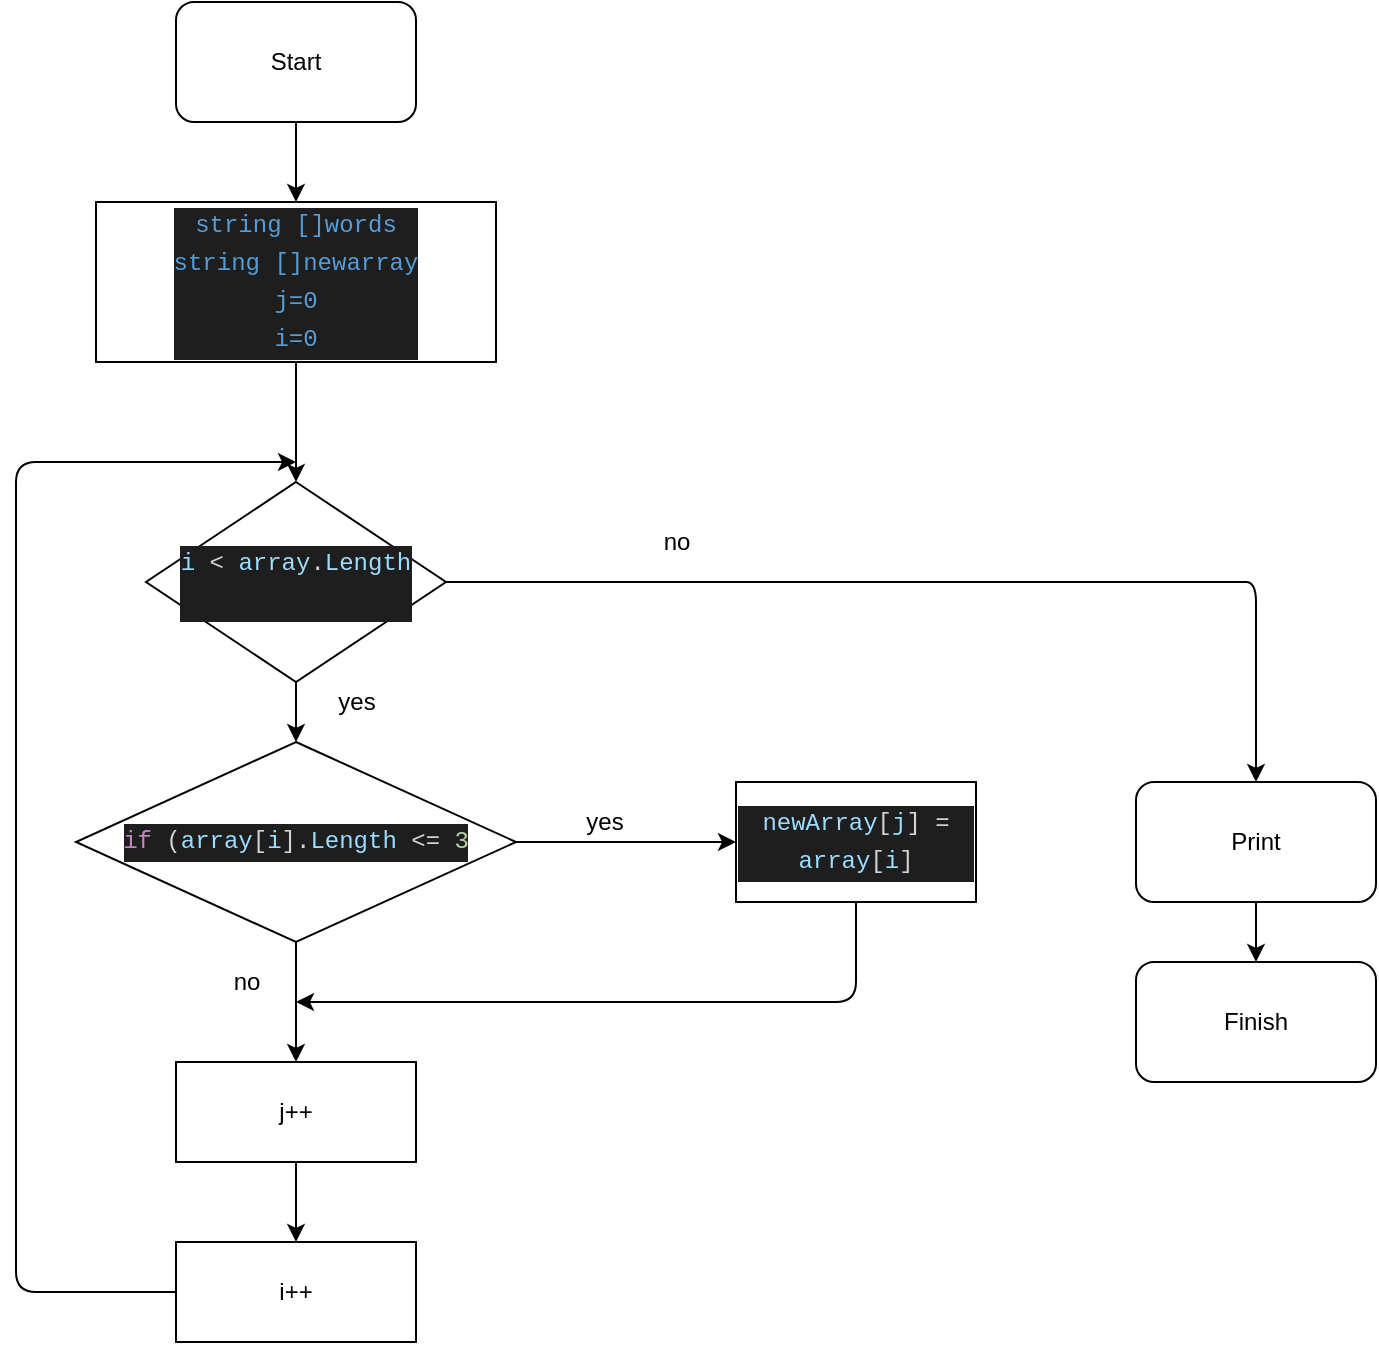 <mxfile>
    <diagram id="PMF5AvMhpT-oNo7BveAY" name="Страница 1">
        <mxGraphModel dx="564" dy="298" grid="1" gridSize="10" guides="1" tooltips="1" connect="1" arrows="1" fold="1" page="1" pageScale="1" pageWidth="827" pageHeight="1169" math="0" shadow="0">
            <root>
                <mxCell id="0"/>
                <mxCell id="1" parent="0"/>
                <mxCell id="4" value="" style="edgeStyle=none;html=1;" parent="1" source="2" edge="1">
                    <mxGeometry relative="1" as="geometry">
                        <mxPoint x="260" y="130" as="targetPoint"/>
                    </mxGeometry>
                </mxCell>
                <mxCell id="2" value="Start" style="rounded=1;whiteSpace=wrap;html=1;" parent="1" vertex="1">
                    <mxGeometry x="200" y="30" width="120" height="60" as="geometry"/>
                </mxCell>
                <mxCell id="7" value="" style="edgeStyle=none;html=1;" parent="1" source="5" edge="1">
                    <mxGeometry relative="1" as="geometry">
                        <mxPoint x="260" y="270" as="targetPoint"/>
                    </mxGeometry>
                </mxCell>
                <mxCell id="5" value="&lt;div style=&quot;background-color: rgb(30 , 30 , 30) ; font-family: &amp;#34;consolas&amp;#34; , &amp;#34;courier new&amp;#34; , monospace ; line-height: 19px&quot;&gt;&lt;font color=&quot;#569cd6&quot; style=&quot;font-size: 12px&quot;&gt;string []words&lt;/font&gt;&lt;/div&gt;&lt;div style=&quot;background-color: rgb(30 , 30 , 30) ; font-family: &amp;#34;consolas&amp;#34; , &amp;#34;courier new&amp;#34; , monospace ; line-height: 19px&quot;&gt;&lt;font color=&quot;#569cd6&quot; style=&quot;font-size: 12px&quot;&gt;string []newarray&lt;/font&gt;&lt;/div&gt;&lt;div style=&quot;background-color: rgb(30 , 30 , 30) ; font-family: &amp;#34;consolas&amp;#34; , &amp;#34;courier new&amp;#34; , monospace ; line-height: 19px&quot;&gt;&lt;font color=&quot;#569cd6&quot; style=&quot;font-size: 12px&quot;&gt;j=0&lt;/font&gt;&lt;/div&gt;&lt;div style=&quot;background-color: rgb(30 , 30 , 30) ; font-family: &amp;#34;consolas&amp;#34; , &amp;#34;courier new&amp;#34; , monospace ; line-height: 19px&quot;&gt;&lt;font color=&quot;#569cd6&quot; style=&quot;font-size: 12px&quot;&gt;i=0&lt;/font&gt;&lt;/div&gt;" style="rounded=0;whiteSpace=wrap;html=1;" parent="1" vertex="1">
                    <mxGeometry x="160" y="130" width="200" height="80" as="geometry"/>
                </mxCell>
                <mxCell id="10" value="" style="edgeStyle=none;html=1;" parent="1" source="8" target="9" edge="1">
                    <mxGeometry relative="1" as="geometry"/>
                </mxCell>
                <mxCell id="12" value="" style="edgeStyle=none;html=1;" parent="1" source="8" target="11" edge="1">
                    <mxGeometry relative="1" as="geometry"/>
                </mxCell>
                <mxCell id="8" value="&lt;div style=&quot;color: rgb(212 , 212 , 212) ; background-color: rgb(30 , 30 , 30) ; font-family: &amp;#34;consolas&amp;#34; , &amp;#34;courier new&amp;#34; , monospace ; line-height: 19px&quot;&gt;&lt;span style=&quot;color: #c586c0&quot;&gt;if&lt;/span&gt; (&lt;span style=&quot;color: #9cdcfe&quot;&gt;array&lt;/span&gt;[&lt;span style=&quot;color: #9cdcfe&quot;&gt;i&lt;/span&gt;].&lt;span style=&quot;color: #9cdcfe&quot;&gt;Length&lt;/span&gt; &amp;lt;= &lt;span style=&quot;color: #b5cea8&quot;&gt;3&lt;/span&gt;&lt;/div&gt;" style="rhombus;whiteSpace=wrap;html=1;" parent="1" vertex="1">
                    <mxGeometry x="150" y="400" width="220" height="100" as="geometry"/>
                </mxCell>
                <mxCell id="31" value="" style="edgeStyle=none;html=1;fontSize=12;" parent="1" source="9" edge="1">
                    <mxGeometry relative="1" as="geometry">
                        <mxPoint x="260" y="530" as="targetPoint"/>
                        <Array as="points">
                            <mxPoint x="540" y="530"/>
                        </Array>
                    </mxGeometry>
                </mxCell>
                <mxCell id="9" value="&lt;div style=&quot;color: rgb(212 , 212 , 212) ; background-color: rgb(30 , 30 , 30) ; font-family: &amp;#34;consolas&amp;#34; , &amp;#34;courier new&amp;#34; , monospace ; line-height: 19px&quot;&gt;&lt;span style=&quot;color: #9cdcfe&quot;&gt;newArray&lt;/span&gt;[&lt;span style=&quot;color: #9cdcfe&quot;&gt;j&lt;/span&gt;] = &lt;span style=&quot;color: #9cdcfe&quot;&gt;array&lt;/span&gt;[&lt;span style=&quot;color: #9cdcfe&quot;&gt;i&lt;/span&gt;]&lt;/div&gt;" style="whiteSpace=wrap;html=1;" parent="1" vertex="1">
                    <mxGeometry x="480" y="420" width="120" height="60" as="geometry"/>
                </mxCell>
                <mxCell id="28" value="" style="edgeStyle=none;html=1;fontSize=12;" parent="1" source="11" target="27" edge="1">
                    <mxGeometry relative="1" as="geometry"/>
                </mxCell>
                <mxCell id="11" value="j++" style="whiteSpace=wrap;html=1;" parent="1" vertex="1">
                    <mxGeometry x="200" y="560" width="120" height="50" as="geometry"/>
                </mxCell>
                <mxCell id="13" value="yes" style="text;html=1;align=center;verticalAlign=middle;resizable=0;points=[];autosize=1;strokeColor=none;fillColor=none;" parent="1" vertex="1">
                    <mxGeometry x="399" y="430" width="30" height="20" as="geometry"/>
                </mxCell>
                <mxCell id="15" value="no" style="text;html=1;align=center;verticalAlign=middle;resizable=0;points=[];autosize=1;strokeColor=none;fillColor=none;" parent="1" vertex="1">
                    <mxGeometry x="220" y="510" width="30" height="20" as="geometry"/>
                </mxCell>
                <mxCell id="20" style="edgeStyle=none;html=1;exitX=0.5;exitY=0;exitDx=0;exitDy=0;fontSize=12;" parent="1" source="17" edge="1">
                    <mxGeometry relative="1" as="geometry">
                        <mxPoint x="260" y="270" as="targetPoint"/>
                    </mxGeometry>
                </mxCell>
                <mxCell id="22" value="" style="edgeStyle=none;html=1;fontSize=12;" parent="1" source="17" target="8" edge="1">
                    <mxGeometry relative="1" as="geometry"/>
                </mxCell>
                <mxCell id="38" style="edgeStyle=none;html=1;exitX=1;exitY=0.5;exitDx=0;exitDy=0;fontSize=12;" parent="1" source="17" edge="1">
                    <mxGeometry relative="1" as="geometry">
                        <mxPoint x="740" y="420" as="targetPoint"/>
                        <Array as="points">
                            <mxPoint x="720" y="320"/>
                            <mxPoint x="740" y="320"/>
                        </Array>
                    </mxGeometry>
                </mxCell>
                <mxCell id="17" value="&lt;div style=&quot;color: rgb(212 , 212 , 212) ; background-color: rgb(30 , 30 , 30) ; font-family: &amp;#34;consolas&amp;#34; , &amp;#34;courier new&amp;#34; , monospace ; line-height: 19px&quot;&gt;&lt;span style=&quot;color: #9cdcfe&quot;&gt;i&lt;/span&gt; &amp;lt; &lt;span style=&quot;color: #9cdcfe&quot;&gt;array&lt;/span&gt;.&lt;span style=&quot;color: #9cdcfe&quot;&gt;Length&lt;/span&gt;&lt;/div&gt;&lt;div style=&quot;background-color: rgb(30 , 30 , 30) ; font-family: &amp;#34;consolas&amp;#34; , &amp;#34;courier new&amp;#34; , monospace ; line-height: 19px&quot;&gt;&lt;br&gt;&lt;/div&gt;" style="rhombus;whiteSpace=wrap;html=1;fontSize=12;" parent="1" vertex="1">
                    <mxGeometry x="185" y="270" width="150" height="100" as="geometry"/>
                </mxCell>
                <mxCell id="29" style="edgeStyle=none;html=1;exitX=0;exitY=0.5;exitDx=0;exitDy=0;fontSize=12;" parent="1" source="27" edge="1">
                    <mxGeometry relative="1" as="geometry">
                        <mxPoint x="260" y="260" as="targetPoint"/>
                        <Array as="points">
                            <mxPoint x="120" y="675"/>
                            <mxPoint x="120" y="260"/>
                        </Array>
                    </mxGeometry>
                </mxCell>
                <mxCell id="27" value="i++" style="whiteSpace=wrap;html=1;" parent="1" vertex="1">
                    <mxGeometry x="200" y="650" width="120" height="50" as="geometry"/>
                </mxCell>
                <mxCell id="40" value="" style="edgeStyle=none;html=1;fontSize=12;" parent="1" source="32" target="39" edge="1">
                    <mxGeometry relative="1" as="geometry"/>
                </mxCell>
                <mxCell id="32" value="Print" style="rounded=1;whiteSpace=wrap;html=1;" parent="1" vertex="1">
                    <mxGeometry x="680" y="420" width="120" height="60" as="geometry"/>
                </mxCell>
                <mxCell id="35" value="yes" style="text;html=1;align=center;verticalAlign=middle;resizable=0;points=[];autosize=1;strokeColor=none;fillColor=none;fontSize=12;" parent="1" vertex="1">
                    <mxGeometry x="275" y="370" width="30" height="20" as="geometry"/>
                </mxCell>
                <mxCell id="36" value="no" style="text;html=1;align=center;verticalAlign=middle;resizable=0;points=[];autosize=1;strokeColor=none;fillColor=none;fontSize=12;" parent="1" vertex="1">
                    <mxGeometry x="435" y="290" width="30" height="20" as="geometry"/>
                </mxCell>
                <mxCell id="39" value="Finish&lt;br&gt;" style="rounded=1;whiteSpace=wrap;html=1;" parent="1" vertex="1">
                    <mxGeometry x="680" y="510" width="120" height="60" as="geometry"/>
                </mxCell>
            </root>
        </mxGraphModel>
    </diagram>
</mxfile>